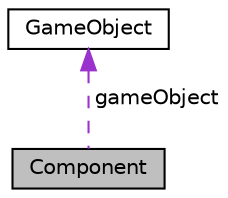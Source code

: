 digraph "Component"
{
  edge [fontname="Helvetica",fontsize="10",labelfontname="Helvetica",labelfontsize="10"];
  node [fontname="Helvetica",fontsize="10",shape=record];
  Node9 [label="Component",height=0.2,width=0.4,color="black", fillcolor="grey75", style="filled", fontcolor="black"];
  Node10 -> Node9 [dir="back",color="darkorchid3",fontsize="10",style="dashed",label=" gameObject" ,fontname="Helvetica"];
  Node10 [label="GameObject",height=0.2,width=0.4,color="black", fillcolor="white", style="filled",URL="$class_game_object.html"];
}

